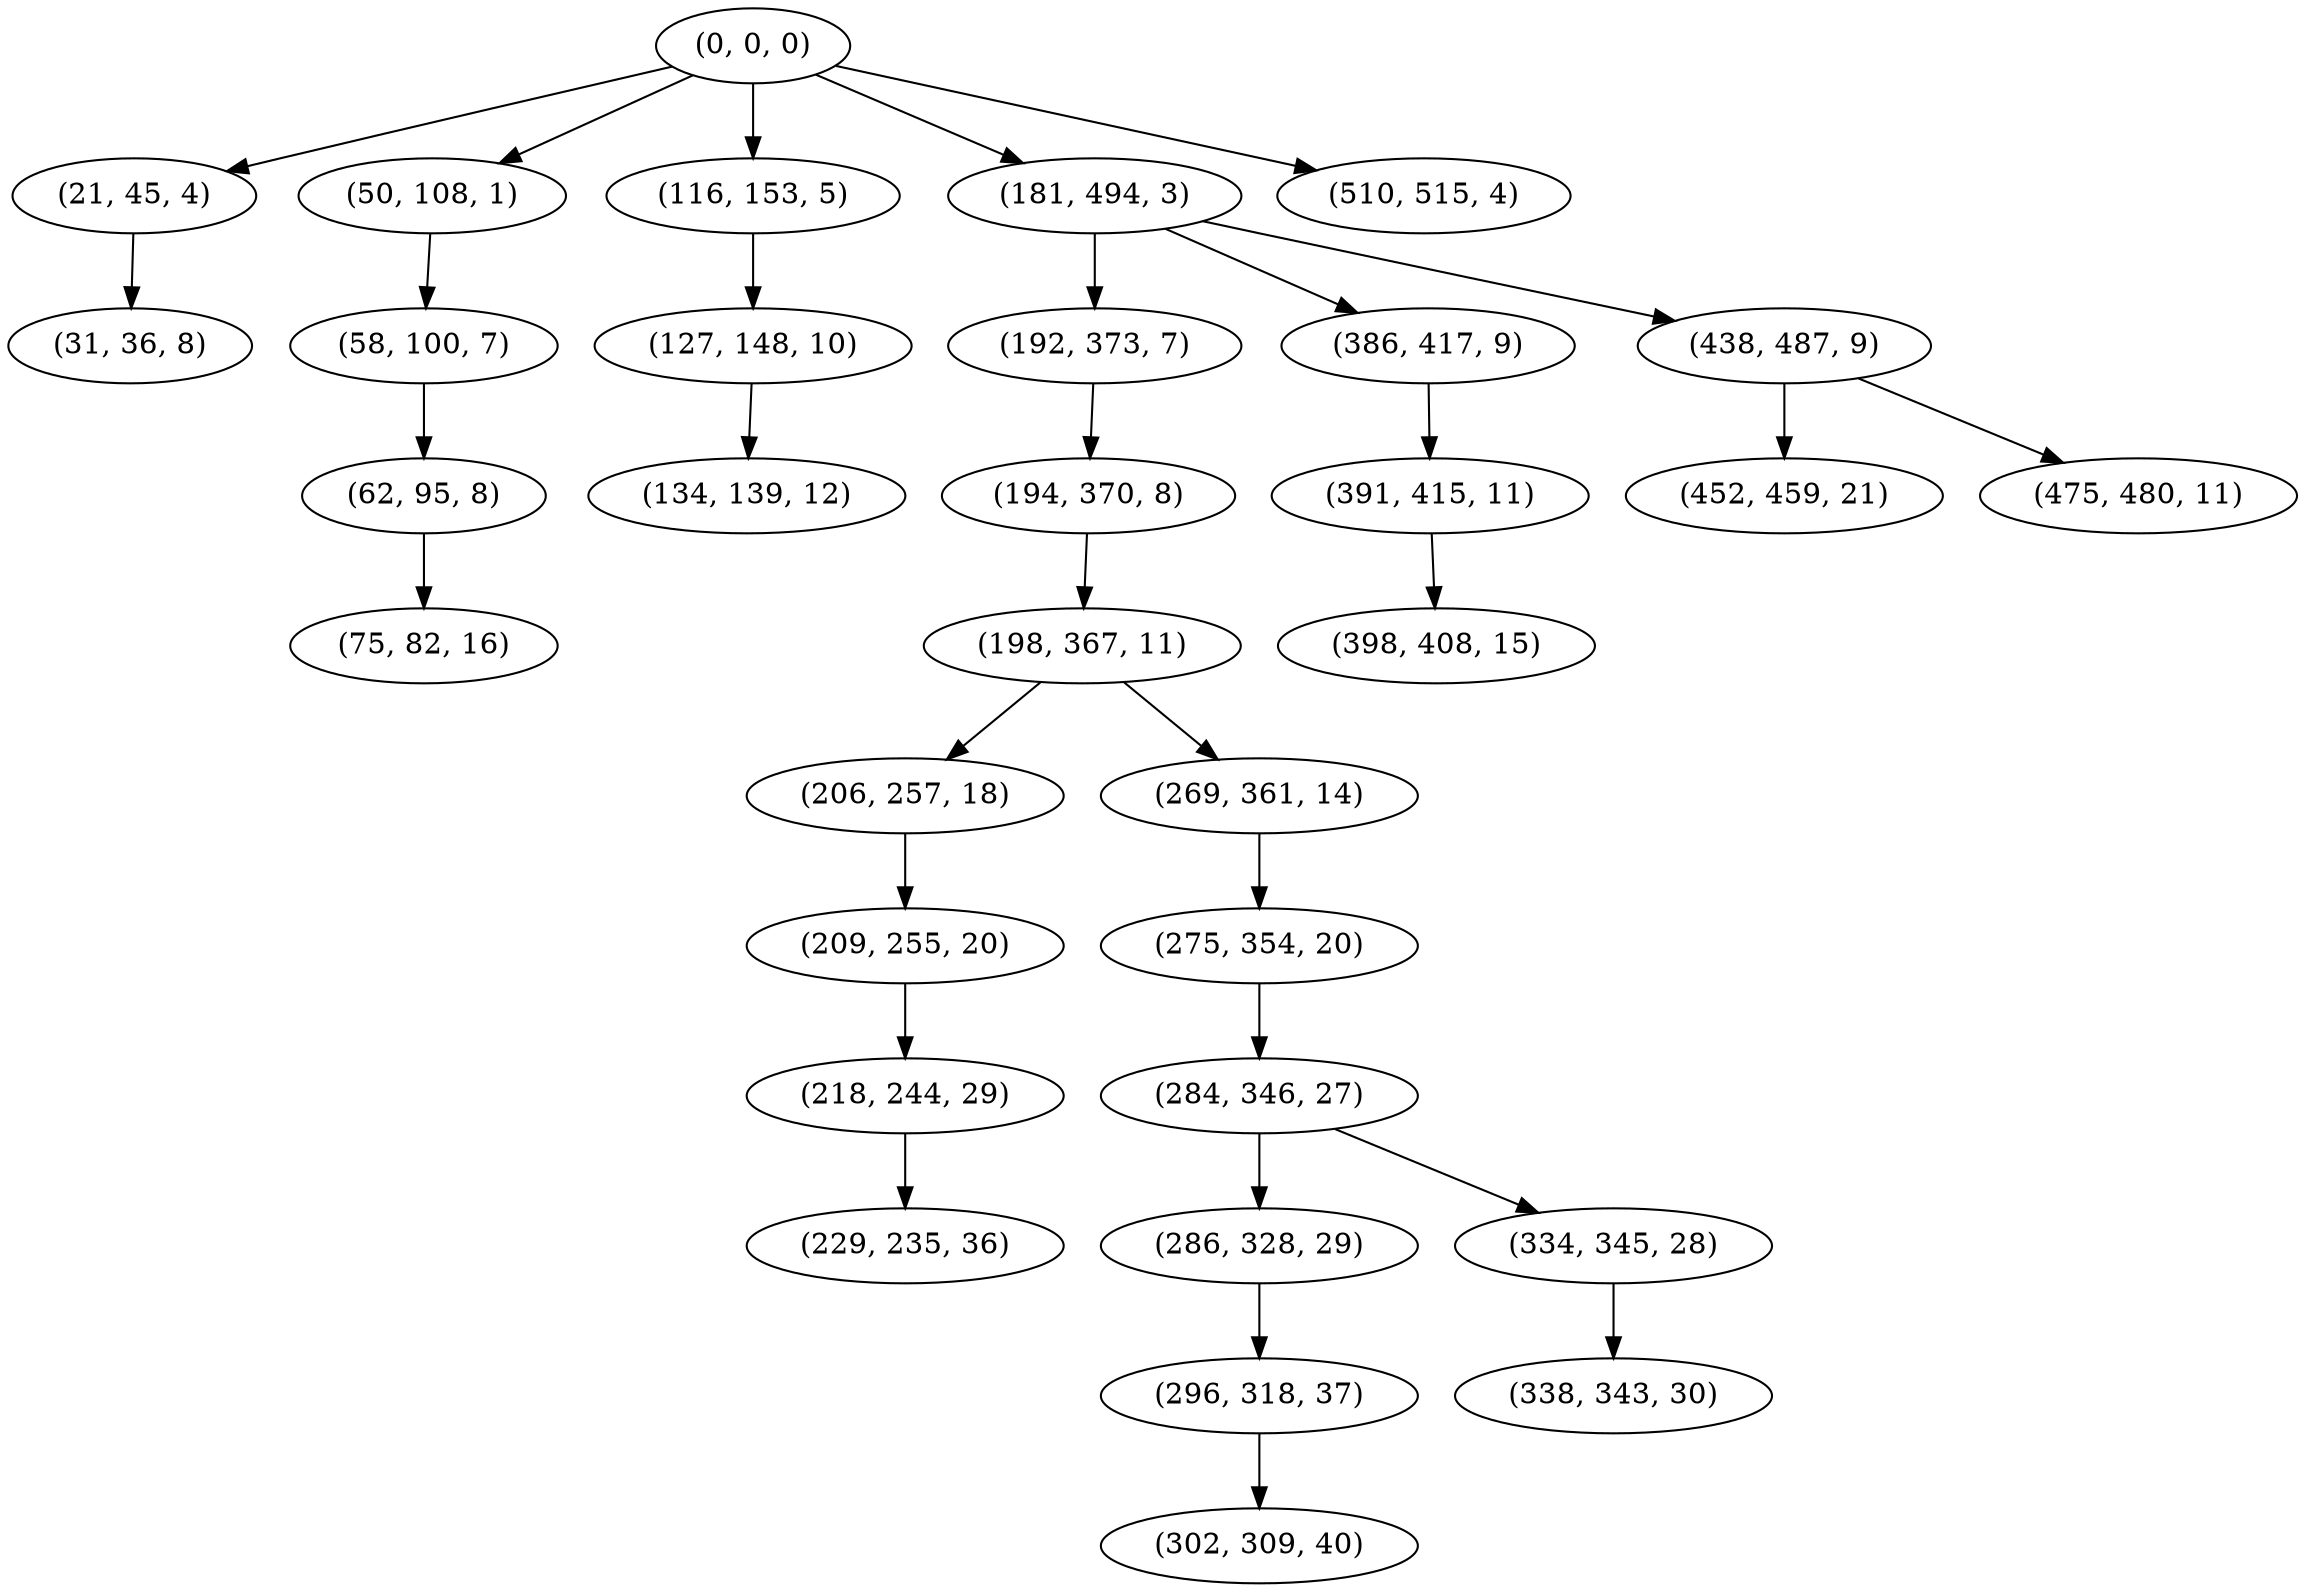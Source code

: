 digraph tree {
    "(0, 0, 0)";
    "(21, 45, 4)";
    "(31, 36, 8)";
    "(50, 108, 1)";
    "(58, 100, 7)";
    "(62, 95, 8)";
    "(75, 82, 16)";
    "(116, 153, 5)";
    "(127, 148, 10)";
    "(134, 139, 12)";
    "(181, 494, 3)";
    "(192, 373, 7)";
    "(194, 370, 8)";
    "(198, 367, 11)";
    "(206, 257, 18)";
    "(209, 255, 20)";
    "(218, 244, 29)";
    "(229, 235, 36)";
    "(269, 361, 14)";
    "(275, 354, 20)";
    "(284, 346, 27)";
    "(286, 328, 29)";
    "(296, 318, 37)";
    "(302, 309, 40)";
    "(334, 345, 28)";
    "(338, 343, 30)";
    "(386, 417, 9)";
    "(391, 415, 11)";
    "(398, 408, 15)";
    "(438, 487, 9)";
    "(452, 459, 21)";
    "(475, 480, 11)";
    "(510, 515, 4)";
    "(0, 0, 0)" -> "(21, 45, 4)";
    "(0, 0, 0)" -> "(50, 108, 1)";
    "(0, 0, 0)" -> "(116, 153, 5)";
    "(0, 0, 0)" -> "(181, 494, 3)";
    "(0, 0, 0)" -> "(510, 515, 4)";
    "(21, 45, 4)" -> "(31, 36, 8)";
    "(50, 108, 1)" -> "(58, 100, 7)";
    "(58, 100, 7)" -> "(62, 95, 8)";
    "(62, 95, 8)" -> "(75, 82, 16)";
    "(116, 153, 5)" -> "(127, 148, 10)";
    "(127, 148, 10)" -> "(134, 139, 12)";
    "(181, 494, 3)" -> "(192, 373, 7)";
    "(181, 494, 3)" -> "(386, 417, 9)";
    "(181, 494, 3)" -> "(438, 487, 9)";
    "(192, 373, 7)" -> "(194, 370, 8)";
    "(194, 370, 8)" -> "(198, 367, 11)";
    "(198, 367, 11)" -> "(206, 257, 18)";
    "(198, 367, 11)" -> "(269, 361, 14)";
    "(206, 257, 18)" -> "(209, 255, 20)";
    "(209, 255, 20)" -> "(218, 244, 29)";
    "(218, 244, 29)" -> "(229, 235, 36)";
    "(269, 361, 14)" -> "(275, 354, 20)";
    "(275, 354, 20)" -> "(284, 346, 27)";
    "(284, 346, 27)" -> "(286, 328, 29)";
    "(284, 346, 27)" -> "(334, 345, 28)";
    "(286, 328, 29)" -> "(296, 318, 37)";
    "(296, 318, 37)" -> "(302, 309, 40)";
    "(334, 345, 28)" -> "(338, 343, 30)";
    "(386, 417, 9)" -> "(391, 415, 11)";
    "(391, 415, 11)" -> "(398, 408, 15)";
    "(438, 487, 9)" -> "(452, 459, 21)";
    "(438, 487, 9)" -> "(475, 480, 11)";
}
